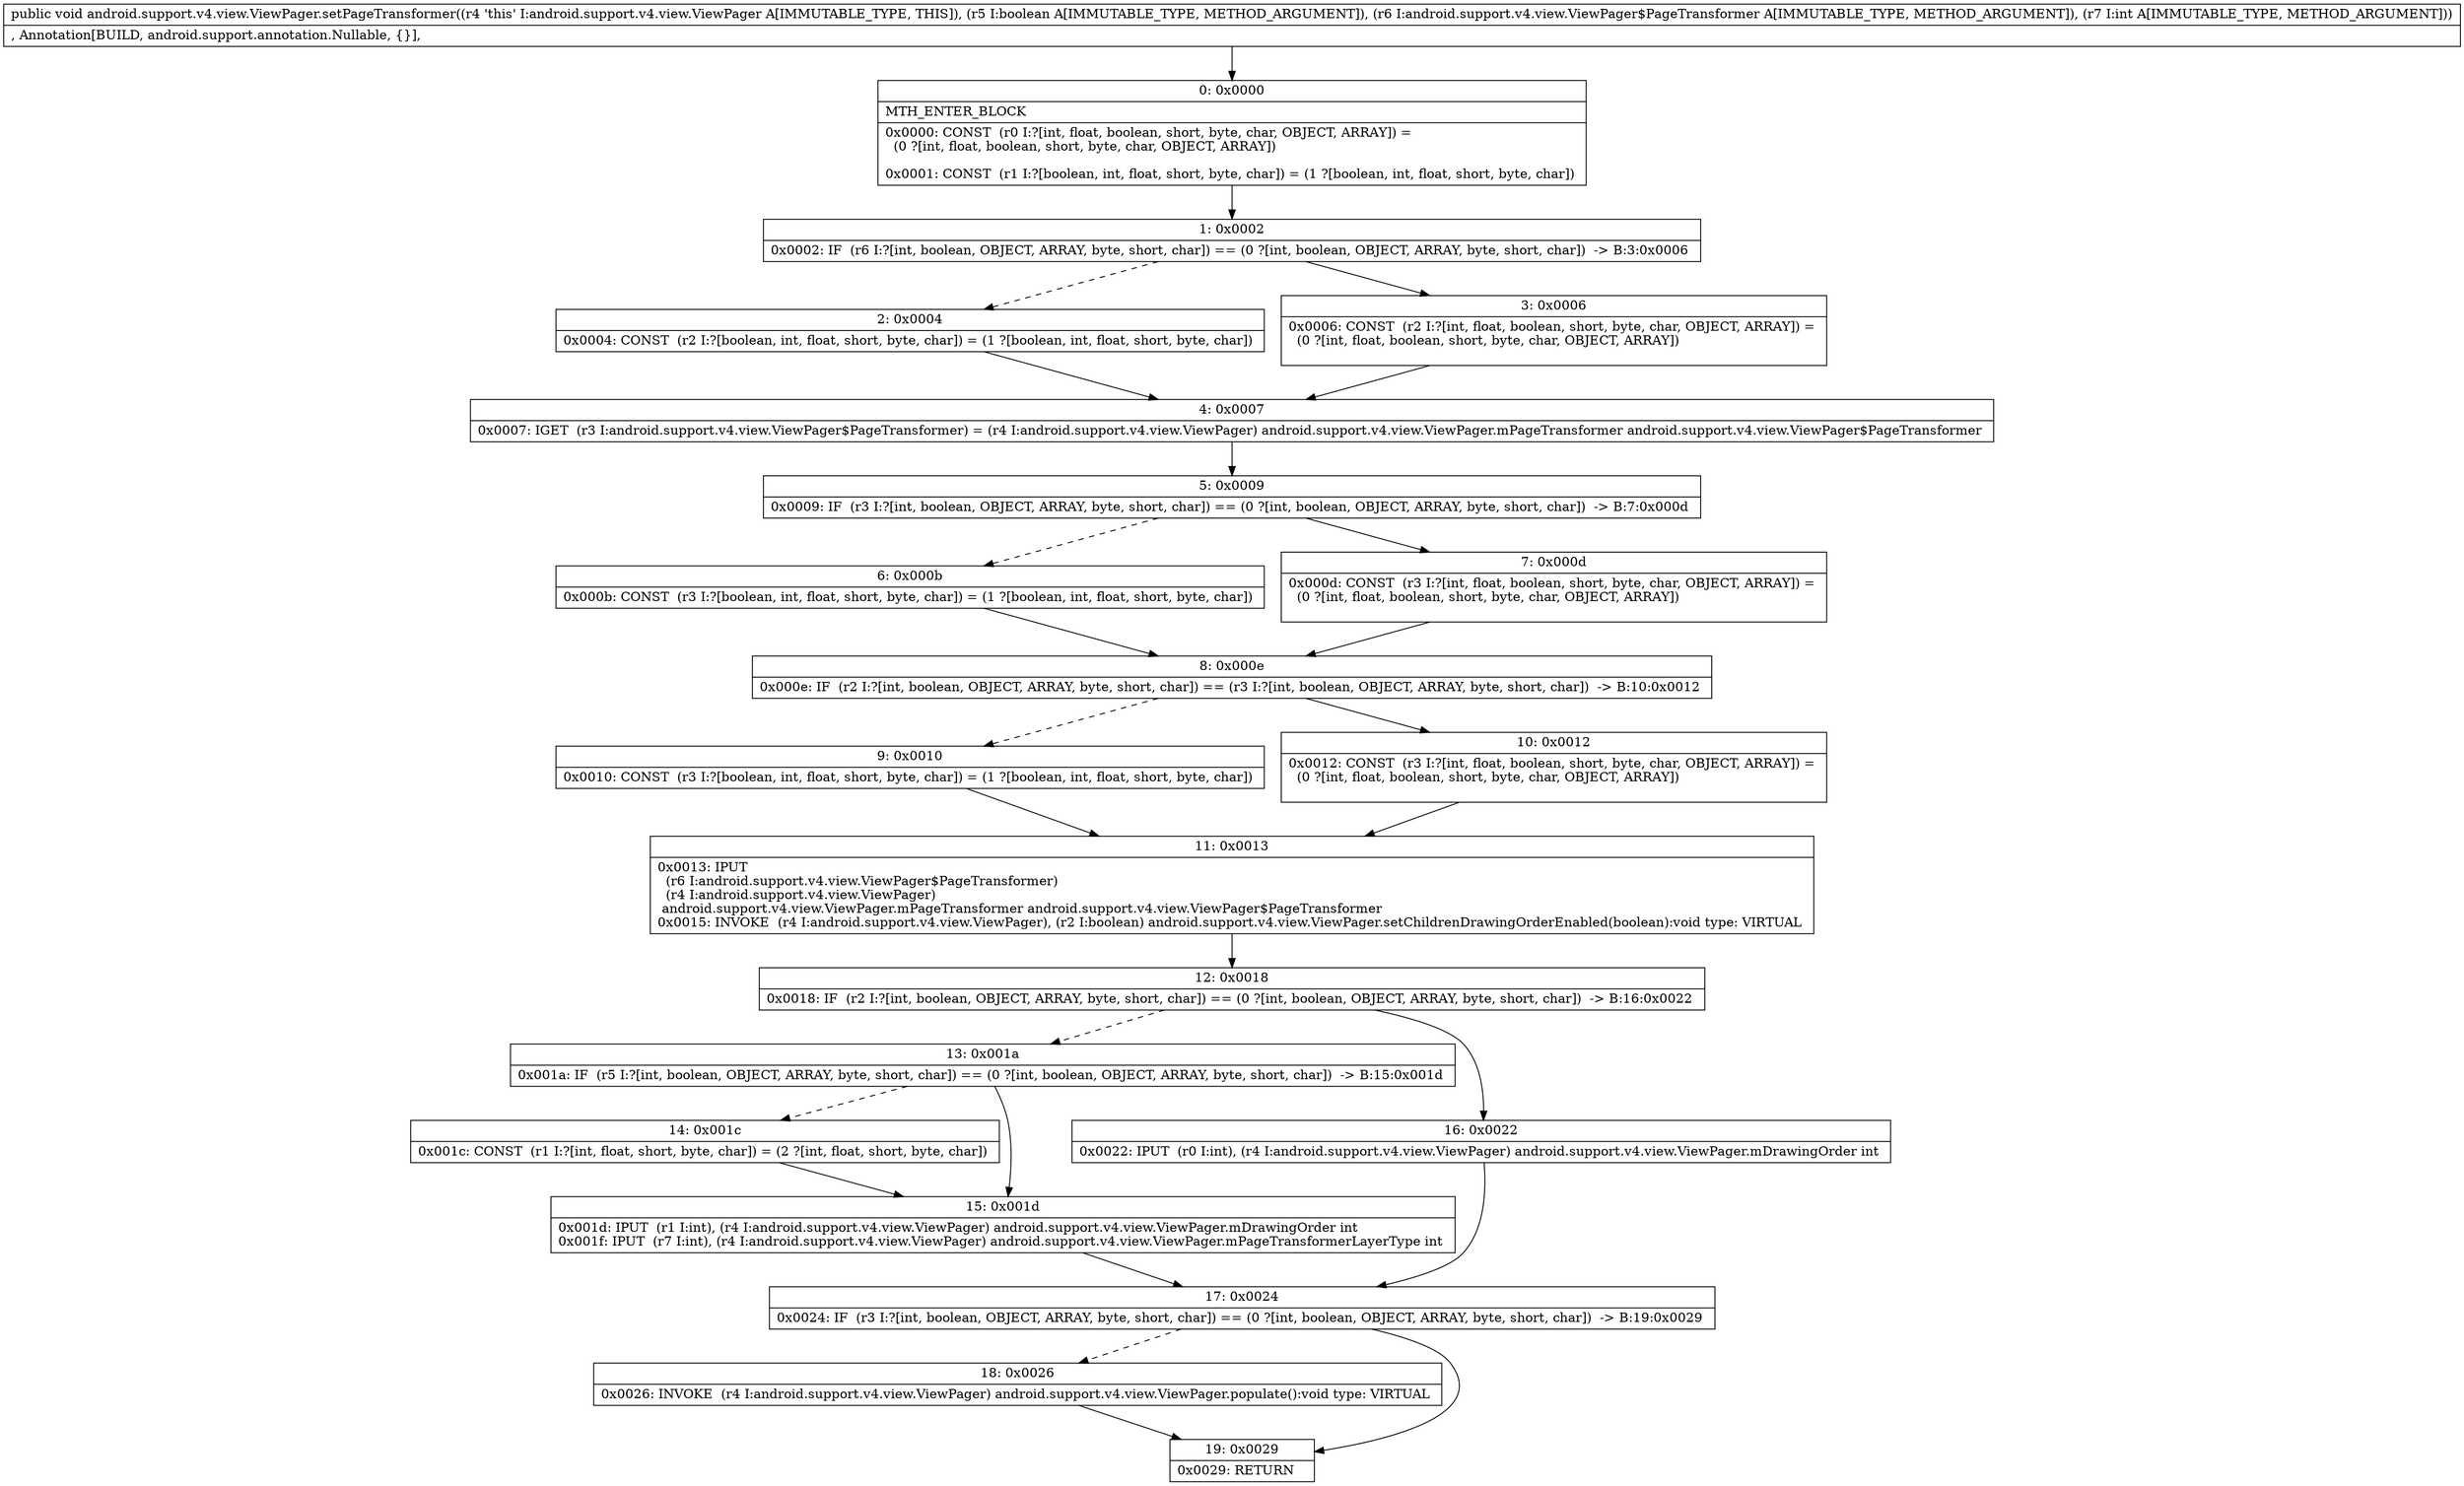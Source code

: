 digraph "CFG forandroid.support.v4.view.ViewPager.setPageTransformer(ZLandroid\/support\/v4\/view\/ViewPager$PageTransformer;I)V" {
Node_0 [shape=record,label="{0\:\ 0x0000|MTH_ENTER_BLOCK\l|0x0000: CONST  (r0 I:?[int, float, boolean, short, byte, char, OBJECT, ARRAY]) = \l  (0 ?[int, float, boolean, short, byte, char, OBJECT, ARRAY])\l \l0x0001: CONST  (r1 I:?[boolean, int, float, short, byte, char]) = (1 ?[boolean, int, float, short, byte, char]) \l}"];
Node_1 [shape=record,label="{1\:\ 0x0002|0x0002: IF  (r6 I:?[int, boolean, OBJECT, ARRAY, byte, short, char]) == (0 ?[int, boolean, OBJECT, ARRAY, byte, short, char])  \-\> B:3:0x0006 \l}"];
Node_2 [shape=record,label="{2\:\ 0x0004|0x0004: CONST  (r2 I:?[boolean, int, float, short, byte, char]) = (1 ?[boolean, int, float, short, byte, char]) \l}"];
Node_3 [shape=record,label="{3\:\ 0x0006|0x0006: CONST  (r2 I:?[int, float, boolean, short, byte, char, OBJECT, ARRAY]) = \l  (0 ?[int, float, boolean, short, byte, char, OBJECT, ARRAY])\l \l}"];
Node_4 [shape=record,label="{4\:\ 0x0007|0x0007: IGET  (r3 I:android.support.v4.view.ViewPager$PageTransformer) = (r4 I:android.support.v4.view.ViewPager) android.support.v4.view.ViewPager.mPageTransformer android.support.v4.view.ViewPager$PageTransformer \l}"];
Node_5 [shape=record,label="{5\:\ 0x0009|0x0009: IF  (r3 I:?[int, boolean, OBJECT, ARRAY, byte, short, char]) == (0 ?[int, boolean, OBJECT, ARRAY, byte, short, char])  \-\> B:7:0x000d \l}"];
Node_6 [shape=record,label="{6\:\ 0x000b|0x000b: CONST  (r3 I:?[boolean, int, float, short, byte, char]) = (1 ?[boolean, int, float, short, byte, char]) \l}"];
Node_7 [shape=record,label="{7\:\ 0x000d|0x000d: CONST  (r3 I:?[int, float, boolean, short, byte, char, OBJECT, ARRAY]) = \l  (0 ?[int, float, boolean, short, byte, char, OBJECT, ARRAY])\l \l}"];
Node_8 [shape=record,label="{8\:\ 0x000e|0x000e: IF  (r2 I:?[int, boolean, OBJECT, ARRAY, byte, short, char]) == (r3 I:?[int, boolean, OBJECT, ARRAY, byte, short, char])  \-\> B:10:0x0012 \l}"];
Node_9 [shape=record,label="{9\:\ 0x0010|0x0010: CONST  (r3 I:?[boolean, int, float, short, byte, char]) = (1 ?[boolean, int, float, short, byte, char]) \l}"];
Node_10 [shape=record,label="{10\:\ 0x0012|0x0012: CONST  (r3 I:?[int, float, boolean, short, byte, char, OBJECT, ARRAY]) = \l  (0 ?[int, float, boolean, short, byte, char, OBJECT, ARRAY])\l \l}"];
Node_11 [shape=record,label="{11\:\ 0x0013|0x0013: IPUT  \l  (r6 I:android.support.v4.view.ViewPager$PageTransformer)\l  (r4 I:android.support.v4.view.ViewPager)\l android.support.v4.view.ViewPager.mPageTransformer android.support.v4.view.ViewPager$PageTransformer \l0x0015: INVOKE  (r4 I:android.support.v4.view.ViewPager), (r2 I:boolean) android.support.v4.view.ViewPager.setChildrenDrawingOrderEnabled(boolean):void type: VIRTUAL \l}"];
Node_12 [shape=record,label="{12\:\ 0x0018|0x0018: IF  (r2 I:?[int, boolean, OBJECT, ARRAY, byte, short, char]) == (0 ?[int, boolean, OBJECT, ARRAY, byte, short, char])  \-\> B:16:0x0022 \l}"];
Node_13 [shape=record,label="{13\:\ 0x001a|0x001a: IF  (r5 I:?[int, boolean, OBJECT, ARRAY, byte, short, char]) == (0 ?[int, boolean, OBJECT, ARRAY, byte, short, char])  \-\> B:15:0x001d \l}"];
Node_14 [shape=record,label="{14\:\ 0x001c|0x001c: CONST  (r1 I:?[int, float, short, byte, char]) = (2 ?[int, float, short, byte, char]) \l}"];
Node_15 [shape=record,label="{15\:\ 0x001d|0x001d: IPUT  (r1 I:int), (r4 I:android.support.v4.view.ViewPager) android.support.v4.view.ViewPager.mDrawingOrder int \l0x001f: IPUT  (r7 I:int), (r4 I:android.support.v4.view.ViewPager) android.support.v4.view.ViewPager.mPageTransformerLayerType int \l}"];
Node_16 [shape=record,label="{16\:\ 0x0022|0x0022: IPUT  (r0 I:int), (r4 I:android.support.v4.view.ViewPager) android.support.v4.view.ViewPager.mDrawingOrder int \l}"];
Node_17 [shape=record,label="{17\:\ 0x0024|0x0024: IF  (r3 I:?[int, boolean, OBJECT, ARRAY, byte, short, char]) == (0 ?[int, boolean, OBJECT, ARRAY, byte, short, char])  \-\> B:19:0x0029 \l}"];
Node_18 [shape=record,label="{18\:\ 0x0026|0x0026: INVOKE  (r4 I:android.support.v4.view.ViewPager) android.support.v4.view.ViewPager.populate():void type: VIRTUAL \l}"];
Node_19 [shape=record,label="{19\:\ 0x0029|0x0029: RETURN   \l}"];
MethodNode[shape=record,label="{public void android.support.v4.view.ViewPager.setPageTransformer((r4 'this' I:android.support.v4.view.ViewPager A[IMMUTABLE_TYPE, THIS]), (r5 I:boolean A[IMMUTABLE_TYPE, METHOD_ARGUMENT]), (r6 I:android.support.v4.view.ViewPager$PageTransformer A[IMMUTABLE_TYPE, METHOD_ARGUMENT]), (r7 I:int A[IMMUTABLE_TYPE, METHOD_ARGUMENT]))  | , Annotation[BUILD, android.support.annotation.Nullable, \{\}], \l}"];
MethodNode -> Node_0;
Node_0 -> Node_1;
Node_1 -> Node_2[style=dashed];
Node_1 -> Node_3;
Node_2 -> Node_4;
Node_3 -> Node_4;
Node_4 -> Node_5;
Node_5 -> Node_6[style=dashed];
Node_5 -> Node_7;
Node_6 -> Node_8;
Node_7 -> Node_8;
Node_8 -> Node_9[style=dashed];
Node_8 -> Node_10;
Node_9 -> Node_11;
Node_10 -> Node_11;
Node_11 -> Node_12;
Node_12 -> Node_13[style=dashed];
Node_12 -> Node_16;
Node_13 -> Node_14[style=dashed];
Node_13 -> Node_15;
Node_14 -> Node_15;
Node_15 -> Node_17;
Node_16 -> Node_17;
Node_17 -> Node_18[style=dashed];
Node_17 -> Node_19;
Node_18 -> Node_19;
}

